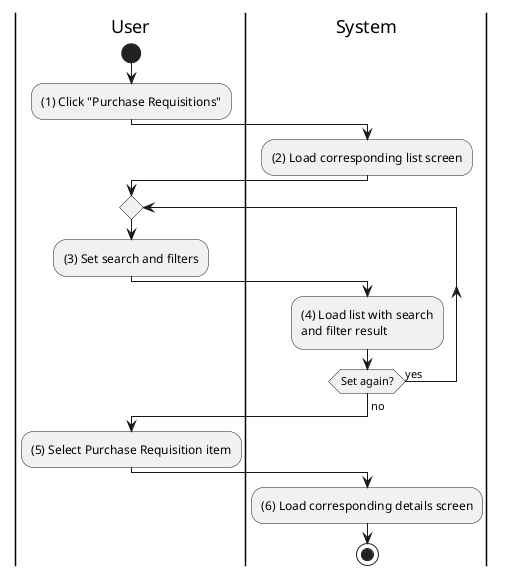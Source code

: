 @startuml purchase-requisition-view
|u|User
|s|System

|u|
start
:(1) Click "Purchase Requisitions";

|s|
:(2) Load corresponding list screen;

|u|
repeat
    :(3) Set search and filters;

    |s|
    :(4) Load list with search
    and filter result;
repeat while (Set again?) is (yes)
->no;

|u|
:(5) Select Purchase Requisition item;

|s|
:(6) Load corresponding details screen;
stop
@enduml